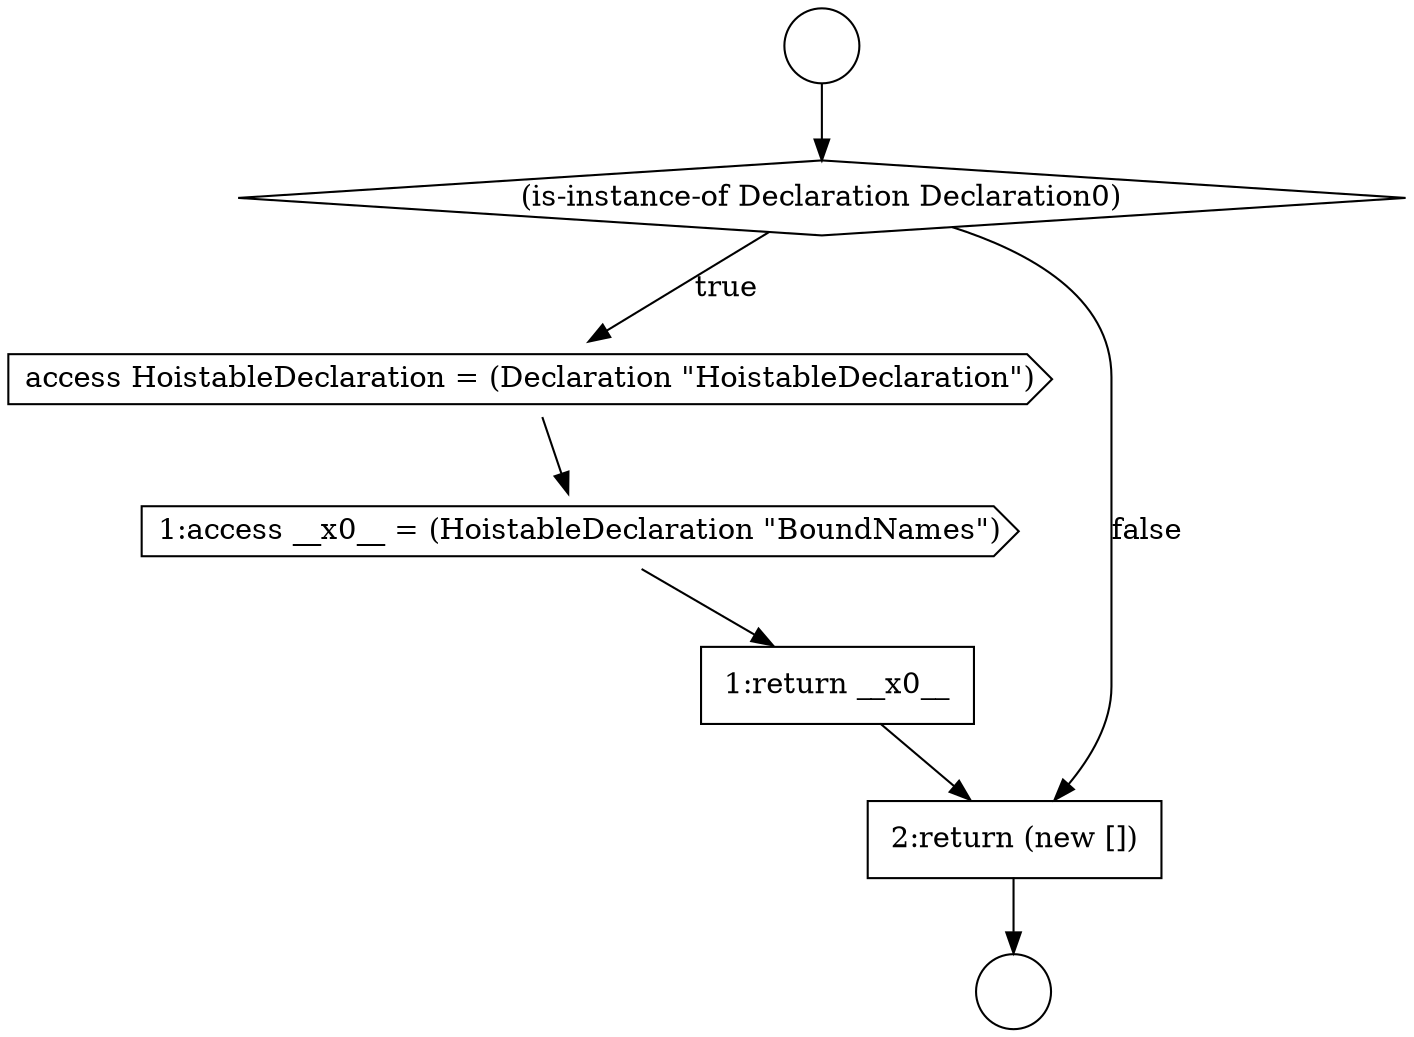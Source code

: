 digraph {
  node5444 [shape=cds, label=<<font color="black">access HoistableDeclaration = (Declaration &quot;HoistableDeclaration&quot;)</font>> color="black" fillcolor="white" style=filled]
  node5443 [shape=diamond, label=<<font color="black">(is-instance-of Declaration Declaration0)</font>> color="black" fillcolor="white" style=filled]
  node5447 [shape=none, margin=0, label=<<font color="black">
    <table border="0" cellborder="1" cellspacing="0" cellpadding="10">
      <tr><td align="left">2:return (new [])</td></tr>
    </table>
  </font>> color="black" fillcolor="white" style=filled]
  node5442 [shape=circle label=" " color="black" fillcolor="white" style=filled]
  node5446 [shape=none, margin=0, label=<<font color="black">
    <table border="0" cellborder="1" cellspacing="0" cellpadding="10">
      <tr><td align="left">1:return __x0__</td></tr>
    </table>
  </font>> color="black" fillcolor="white" style=filled]
  node5441 [shape=circle label=" " color="black" fillcolor="white" style=filled]
  node5445 [shape=cds, label=<<font color="black">1:access __x0__ = (HoistableDeclaration &quot;BoundNames&quot;)</font>> color="black" fillcolor="white" style=filled]
  node5446 -> node5447 [ color="black"]
  node5445 -> node5446 [ color="black"]
  node5441 -> node5443 [ color="black"]
  node5443 -> node5444 [label=<<font color="black">true</font>> color="black"]
  node5443 -> node5447 [label=<<font color="black">false</font>> color="black"]
  node5444 -> node5445 [ color="black"]
  node5447 -> node5442 [ color="black"]
}
